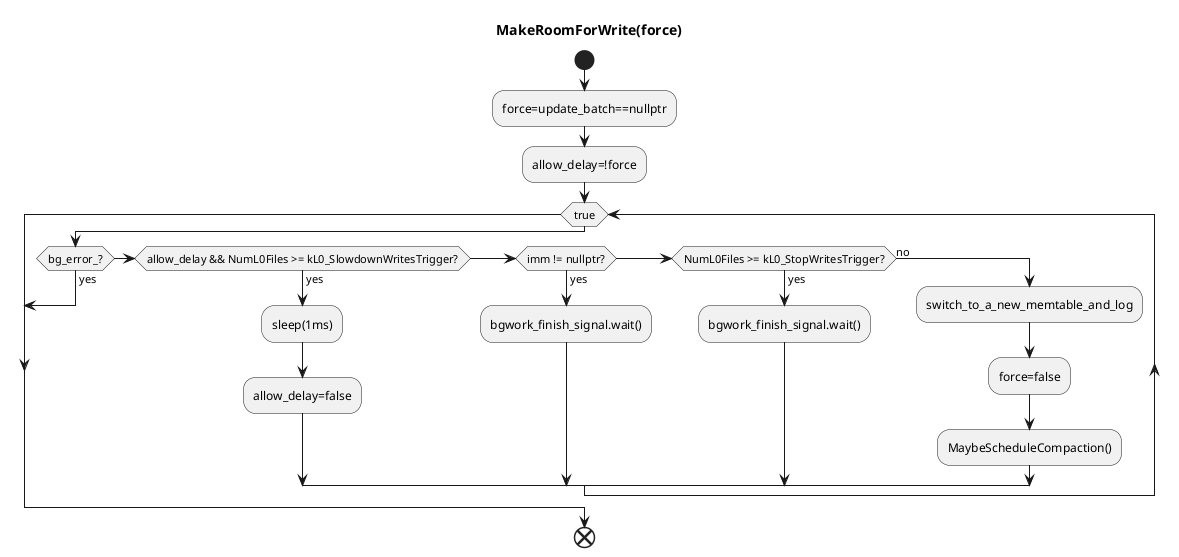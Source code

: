 @startuml
title MakeRoomForWrite(force)
start
:force=update_batch==nullptr;
:allow_delay=!force;
while (true)
  if (bg_error_?) then (yes)
    break
  elseif (allow_delay && NumL0Files >= kL0_SlowdownWritesTrigger?) then (yes)
    :sleep(1ms);
    :allow_delay=false;
  elseif (imm != nullptr?) then (yes)  
    :bgwork_finish_signal.wait();
  elseif (NumL0Files >= kL0_StopWritesTrigger?) then (yes)
    :bgwork_finish_signal.wait();
  else (no)
    :switch_to_a_new_memtable_and_log;
    :force=false;
    :MaybeScheduleCompaction();
  endif
endwhile
end
@enduml